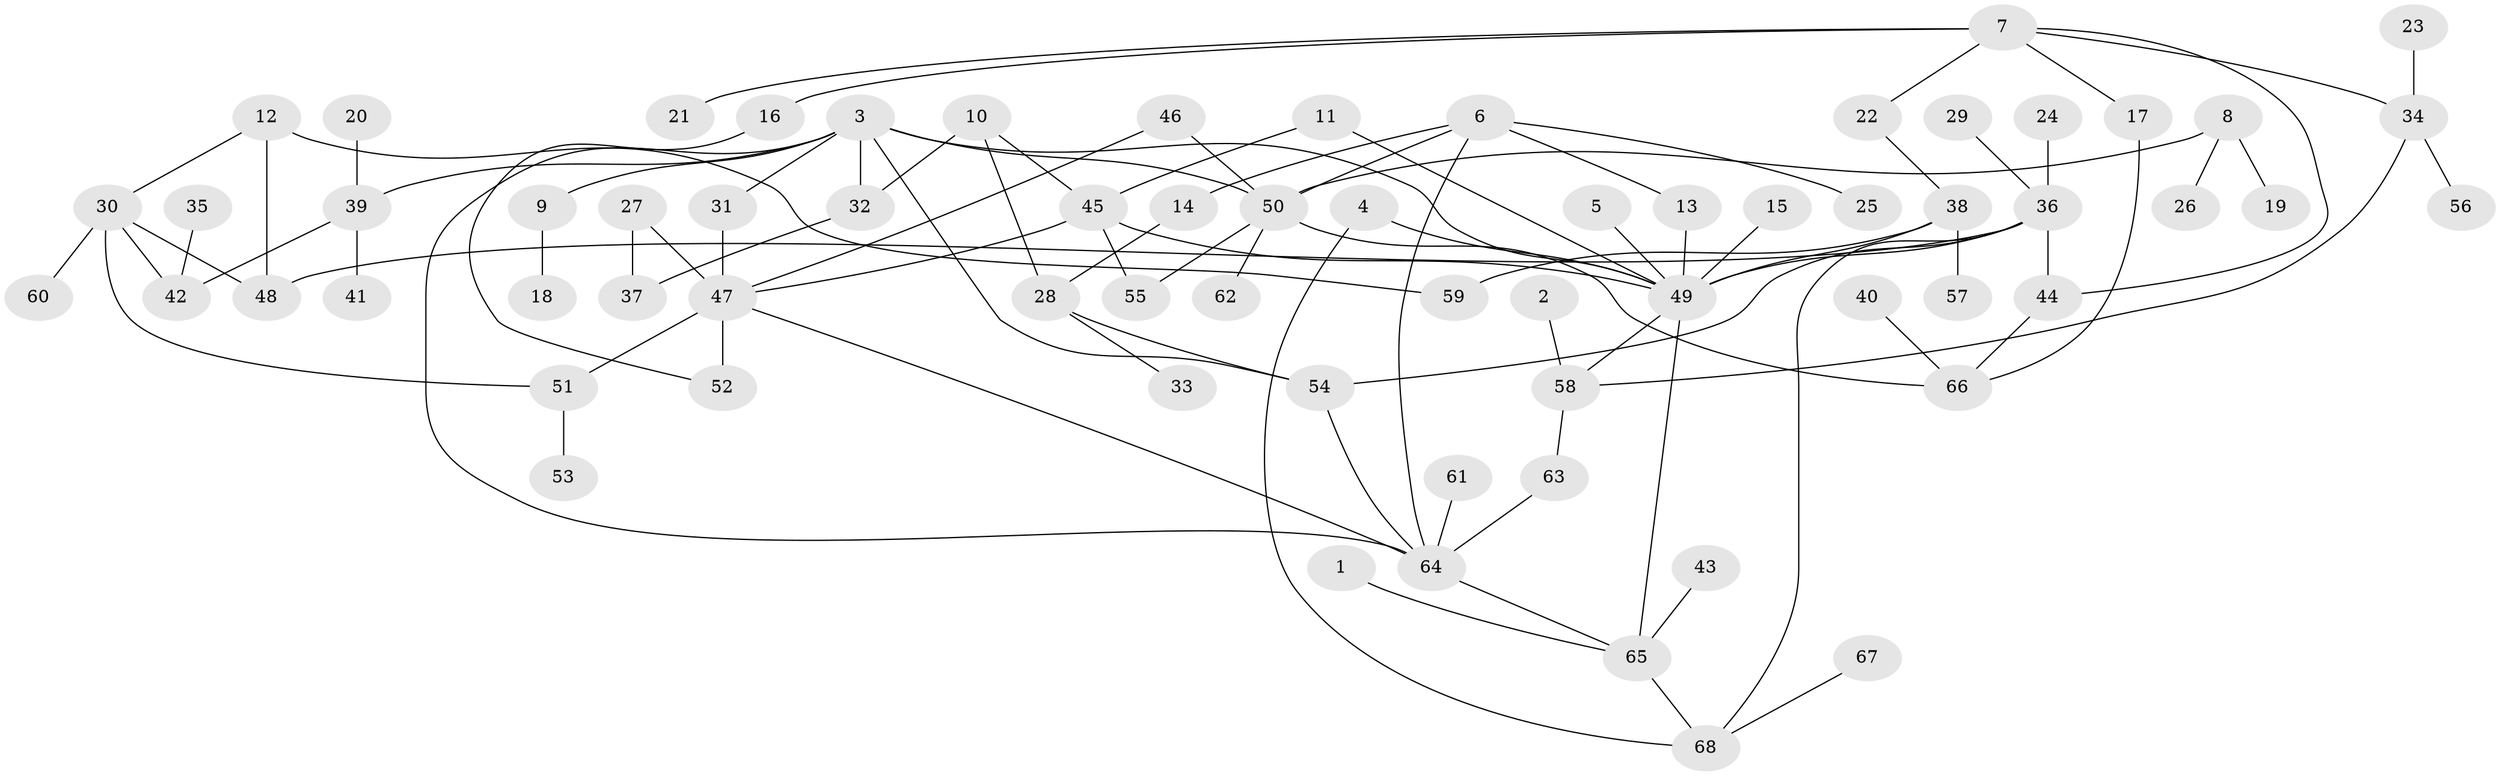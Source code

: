 // original degree distribution, {7: 0.014814814814814815, 3: 0.18518518518518517, 8: 0.022222222222222223, 6: 0.014814814814814815, 4: 0.044444444444444446, 5: 0.06666666666666667, 1: 0.34074074074074073, 2: 0.3111111111111111}
// Generated by graph-tools (version 1.1) at 2025/25/03/09/25 03:25:25]
// undirected, 68 vertices, 93 edges
graph export_dot {
graph [start="1"]
  node [color=gray90,style=filled];
  1;
  2;
  3;
  4;
  5;
  6;
  7;
  8;
  9;
  10;
  11;
  12;
  13;
  14;
  15;
  16;
  17;
  18;
  19;
  20;
  21;
  22;
  23;
  24;
  25;
  26;
  27;
  28;
  29;
  30;
  31;
  32;
  33;
  34;
  35;
  36;
  37;
  38;
  39;
  40;
  41;
  42;
  43;
  44;
  45;
  46;
  47;
  48;
  49;
  50;
  51;
  52;
  53;
  54;
  55;
  56;
  57;
  58;
  59;
  60;
  61;
  62;
  63;
  64;
  65;
  66;
  67;
  68;
  1 -- 65 [weight=1.0];
  2 -- 58 [weight=1.0];
  3 -- 9 [weight=1.0];
  3 -- 31 [weight=1.0];
  3 -- 32 [weight=1.0];
  3 -- 39 [weight=1.0];
  3 -- 49 [weight=1.0];
  3 -- 50 [weight=1.0];
  3 -- 54 [weight=1.0];
  3 -- 64 [weight=1.0];
  4 -- 49 [weight=2.0];
  4 -- 68 [weight=1.0];
  5 -- 49 [weight=1.0];
  6 -- 13 [weight=1.0];
  6 -- 14 [weight=1.0];
  6 -- 25 [weight=1.0];
  6 -- 50 [weight=1.0];
  6 -- 64 [weight=1.0];
  7 -- 16 [weight=1.0];
  7 -- 17 [weight=1.0];
  7 -- 21 [weight=1.0];
  7 -- 22 [weight=1.0];
  7 -- 34 [weight=1.0];
  7 -- 44 [weight=1.0];
  8 -- 19 [weight=1.0];
  8 -- 26 [weight=1.0];
  8 -- 50 [weight=1.0];
  9 -- 18 [weight=1.0];
  10 -- 28 [weight=1.0];
  10 -- 32 [weight=1.0];
  10 -- 45 [weight=1.0];
  11 -- 45 [weight=1.0];
  11 -- 49 [weight=1.0];
  12 -- 30 [weight=1.0];
  12 -- 48 [weight=1.0];
  12 -- 59 [weight=1.0];
  13 -- 49 [weight=1.0];
  14 -- 28 [weight=1.0];
  15 -- 49 [weight=1.0];
  16 -- 52 [weight=1.0];
  17 -- 66 [weight=1.0];
  20 -- 39 [weight=1.0];
  22 -- 38 [weight=1.0];
  23 -- 34 [weight=1.0];
  24 -- 36 [weight=1.0];
  27 -- 37 [weight=1.0];
  27 -- 47 [weight=1.0];
  28 -- 33 [weight=1.0];
  28 -- 54 [weight=1.0];
  29 -- 36 [weight=1.0];
  30 -- 42 [weight=1.0];
  30 -- 48 [weight=1.0];
  30 -- 51 [weight=1.0];
  30 -- 60 [weight=1.0];
  31 -- 47 [weight=1.0];
  32 -- 37 [weight=1.0];
  34 -- 56 [weight=1.0];
  34 -- 58 [weight=1.0];
  35 -- 42 [weight=1.0];
  36 -- 44 [weight=1.0];
  36 -- 48 [weight=1.0];
  36 -- 49 [weight=1.0];
  36 -- 54 [weight=1.0];
  36 -- 68 [weight=1.0];
  38 -- 49 [weight=1.0];
  38 -- 57 [weight=1.0];
  38 -- 59 [weight=1.0];
  39 -- 41 [weight=1.0];
  39 -- 42 [weight=1.0];
  40 -- 66 [weight=1.0];
  43 -- 65 [weight=1.0];
  44 -- 66 [weight=1.0];
  45 -- 47 [weight=1.0];
  45 -- 49 [weight=1.0];
  45 -- 55 [weight=1.0];
  46 -- 47 [weight=1.0];
  46 -- 50 [weight=1.0];
  47 -- 51 [weight=1.0];
  47 -- 52 [weight=2.0];
  47 -- 64 [weight=1.0];
  49 -- 58 [weight=1.0];
  49 -- 65 [weight=1.0];
  50 -- 55 [weight=1.0];
  50 -- 62 [weight=1.0];
  50 -- 66 [weight=1.0];
  51 -- 53 [weight=1.0];
  54 -- 64 [weight=1.0];
  58 -- 63 [weight=1.0];
  61 -- 64 [weight=1.0];
  63 -- 64 [weight=1.0];
  64 -- 65 [weight=1.0];
  65 -- 68 [weight=1.0];
  67 -- 68 [weight=1.0];
}
